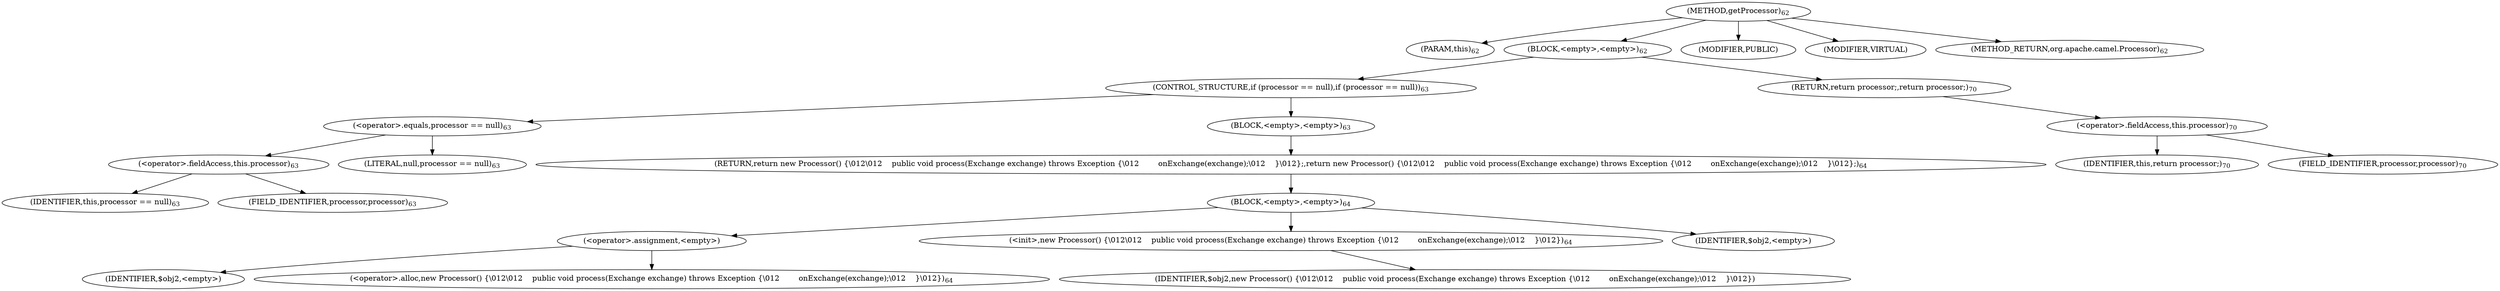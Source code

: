 digraph "getProcessor" {  
"81" [label = <(METHOD,getProcessor)<SUB>62</SUB>> ]
"82" [label = <(PARAM,this)<SUB>62</SUB>> ]
"83" [label = <(BLOCK,&lt;empty&gt;,&lt;empty&gt;)<SUB>62</SUB>> ]
"84" [label = <(CONTROL_STRUCTURE,if (processor == null),if (processor == null))<SUB>63</SUB>> ]
"85" [label = <(&lt;operator&gt;.equals,processor == null)<SUB>63</SUB>> ]
"86" [label = <(&lt;operator&gt;.fieldAccess,this.processor)<SUB>63</SUB>> ]
"87" [label = <(IDENTIFIER,this,processor == null)<SUB>63</SUB>> ]
"88" [label = <(FIELD_IDENTIFIER,processor,processor)<SUB>63</SUB>> ]
"89" [label = <(LITERAL,null,processor == null)<SUB>63</SUB>> ]
"90" [label = <(BLOCK,&lt;empty&gt;,&lt;empty&gt;)<SUB>63</SUB>> ]
"91" [label = <(RETURN,return new Processor() {\012\012    public void process(Exchange exchange) throws Exception {\012        onExchange(exchange);\012    }\012};,return new Processor() {\012\012    public void process(Exchange exchange) throws Exception {\012        onExchange(exchange);\012    }\012};)<SUB>64</SUB>> ]
"92" [label = <(BLOCK,&lt;empty&gt;,&lt;empty&gt;)<SUB>64</SUB>> ]
"93" [label = <(&lt;operator&gt;.assignment,&lt;empty&gt;)> ]
"94" [label = <(IDENTIFIER,$obj2,&lt;empty&gt;)> ]
"95" [label = <(&lt;operator&gt;.alloc,new Processor() {\012\012    public void process(Exchange exchange) throws Exception {\012        onExchange(exchange);\012    }\012})<SUB>64</SUB>> ]
"96" [label = <(&lt;init&gt;,new Processor() {\012\012    public void process(Exchange exchange) throws Exception {\012        onExchange(exchange);\012    }\012})<SUB>64</SUB>> ]
"97" [label = <(IDENTIFIER,$obj2,new Processor() {\012\012    public void process(Exchange exchange) throws Exception {\012        onExchange(exchange);\012    }\012})> ]
"98" [label = <(IDENTIFIER,$obj2,&lt;empty&gt;)> ]
"99" [label = <(RETURN,return processor;,return processor;)<SUB>70</SUB>> ]
"100" [label = <(&lt;operator&gt;.fieldAccess,this.processor)<SUB>70</SUB>> ]
"101" [label = <(IDENTIFIER,this,return processor;)<SUB>70</SUB>> ]
"102" [label = <(FIELD_IDENTIFIER,processor,processor)<SUB>70</SUB>> ]
"103" [label = <(MODIFIER,PUBLIC)> ]
"104" [label = <(MODIFIER,VIRTUAL)> ]
"105" [label = <(METHOD_RETURN,org.apache.camel.Processor)<SUB>62</SUB>> ]
  "81" -> "82" 
  "81" -> "83" 
  "81" -> "103" 
  "81" -> "104" 
  "81" -> "105" 
  "83" -> "84" 
  "83" -> "99" 
  "84" -> "85" 
  "84" -> "90" 
  "85" -> "86" 
  "85" -> "89" 
  "86" -> "87" 
  "86" -> "88" 
  "90" -> "91" 
  "91" -> "92" 
  "92" -> "93" 
  "92" -> "96" 
  "92" -> "98" 
  "93" -> "94" 
  "93" -> "95" 
  "96" -> "97" 
  "99" -> "100" 
  "100" -> "101" 
  "100" -> "102" 
}
